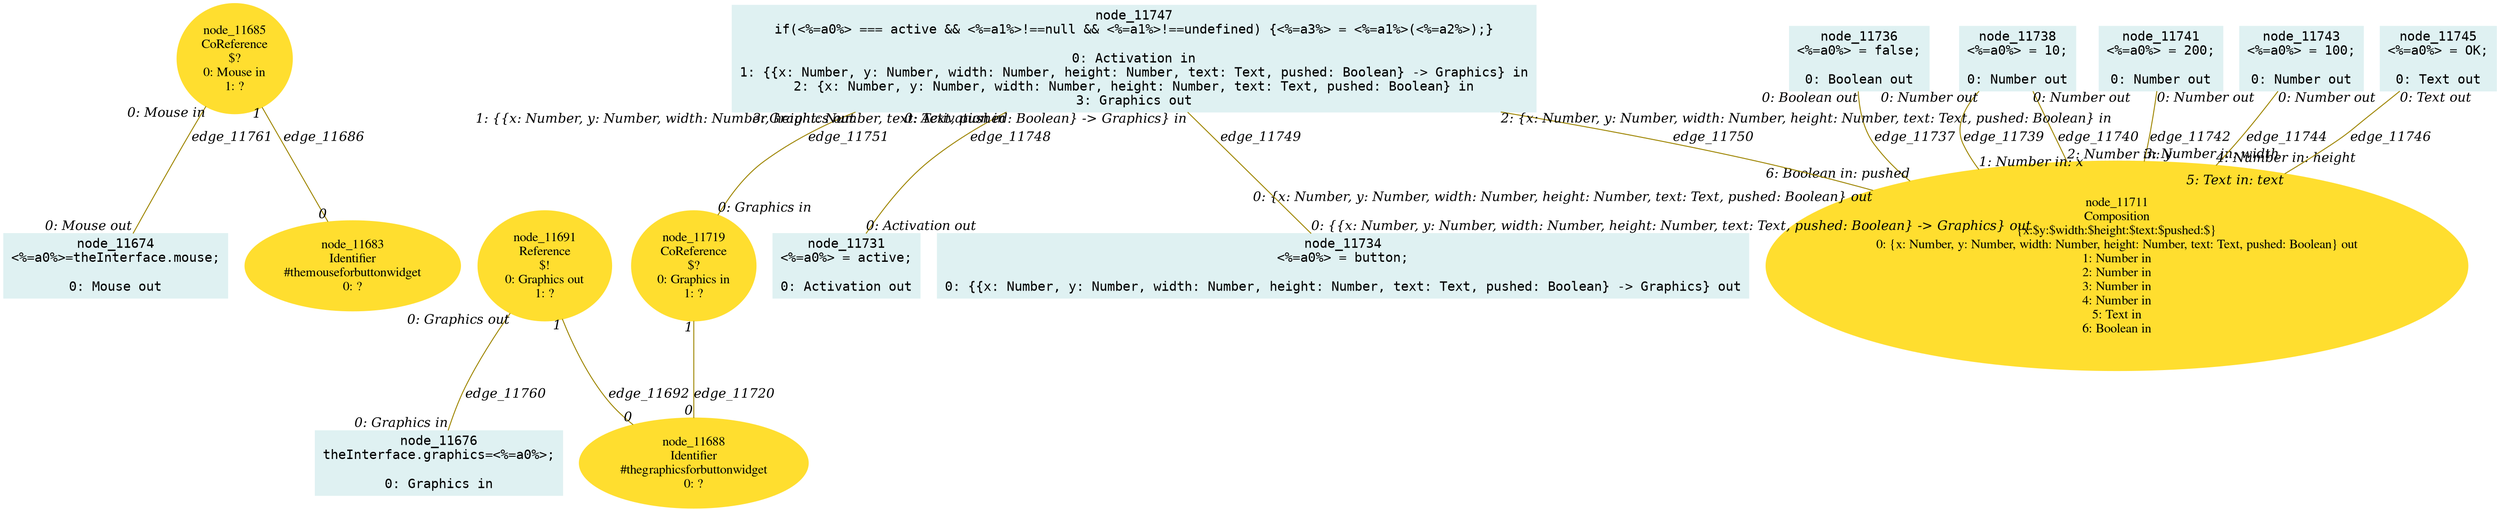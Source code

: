 digraph g{node_11674 [shape="box", style="filled", color="#dff1f2", fontname="Courier", label="node_11674
<%=a0%>=theInterface.mouse;

0: Mouse out" ]
node_11676 [shape="box", style="filled", color="#dff1f2", fontname="Courier", label="node_11676
theInterface.graphics=<%=a0%>;

0: Graphics in" ]
node_11683 [shape="ellipse", style="filled", color="#ffde2f", fontname="Times", label="node_11683
Identifier
#themouseforbuttonwidget
0: ?" ]
node_11685 [shape="ellipse", style="filled", color="#ffde2f", fontname="Times", label="node_11685
CoReference
$?
0: Mouse in
1: ?" ]
node_11688 [shape="ellipse", style="filled", color="#ffde2f", fontname="Times", label="node_11688
Identifier
#thegraphicsforbuttonwidget
0: ?" ]
node_11691 [shape="ellipse", style="filled", color="#ffde2f", fontname="Times", label="node_11691
Reference
$!
0: Graphics out
1: ?" ]
node_11711 [shape="ellipse", style="filled", color="#ffde2f", fontname="Times", label="node_11711
Composition
{x:$y:$width:$height:$text:$pushed:$}
0: {x: Number, y: Number, width: Number, height: Number, text: Text, pushed: Boolean} out
1: Number in
2: Number in
3: Number in
4: Number in
5: Text in
6: Boolean in" ]
node_11719 [shape="ellipse", style="filled", color="#ffde2f", fontname="Times", label="node_11719
CoReference
$?
0: Graphics in
1: ?" ]
node_11731 [shape="box", style="filled", color="#dff1f2", fontname="Courier", label="node_11731
<%=a0%> = active;

0: Activation out" ]
node_11734 [shape="box", style="filled", color="#dff1f2", fontname="Courier", label="node_11734
<%=a0%> = button;

0: {{x: Number, y: Number, width: Number, height: Number, text: Text, pushed: Boolean} -> Graphics} out" ]
node_11736 [shape="box", style="filled", color="#dff1f2", fontname="Courier", label="node_11736
<%=a0%> = false;

0: Boolean out" ]
node_11738 [shape="box", style="filled", color="#dff1f2", fontname="Courier", label="node_11738
<%=a0%> = 10;

0: Number out" ]
node_11741 [shape="box", style="filled", color="#dff1f2", fontname="Courier", label="node_11741
<%=a0%> = 200;

0: Number out" ]
node_11743 [shape="box", style="filled", color="#dff1f2", fontname="Courier", label="node_11743
<%=a0%> = 100;

0: Number out" ]
node_11745 [shape="box", style="filled", color="#dff1f2", fontname="Courier", label="node_11745
<%=a0%> = OK;

0: Text out" ]
node_11747 [shape="box", style="filled", color="#dff1f2", fontname="Courier", label="node_11747
if(<%=a0%> === active && <%=a1%>!==null && <%=a1%>!==undefined) {<%=a3%> = <%=a1%>(<%=a2%>);}

0: Activation in
1: {{x: Number, y: Number, width: Number, height: Number, text: Text, pushed: Boolean} -> Graphics} in
2: {x: Number, y: Number, width: Number, height: Number, text: Text, pushed: Boolean} in
3: Graphics out" ]
node_11685 -> node_11683 [dir=none, arrowHead=none, fontname="Times-Italic", arrowsize=1, color="#9d8400", label="edge_11686",  headlabel="0", taillabel="1" ]
node_11691 -> node_11688 [dir=none, arrowHead=none, fontname="Times-Italic", arrowsize=1, color="#9d8400", label="edge_11692",  headlabel="0", taillabel="1" ]
node_11719 -> node_11688 [dir=none, arrowHead=none, fontname="Times-Italic", arrowsize=1, color="#9d8400", label="edge_11720",  headlabel="0", taillabel="1" ]
node_11736 -> node_11711 [dir=none, arrowHead=none, fontname="Times-Italic", arrowsize=1, color="#9d8400", label="edge_11737",  headlabel="6: Boolean in: pushed", taillabel="0: Boolean out" ]
node_11738 -> node_11711 [dir=none, arrowHead=none, fontname="Times-Italic", arrowsize=1, color="#9d8400", label="edge_11739",  headlabel="1: Number in: x", taillabel="0: Number out" ]
node_11738 -> node_11711 [dir=none, arrowHead=none, fontname="Times-Italic", arrowsize=1, color="#9d8400", label="edge_11740",  headlabel="2: Number in: y", taillabel="0: Number out" ]
node_11741 -> node_11711 [dir=none, arrowHead=none, fontname="Times-Italic", arrowsize=1, color="#9d8400", label="edge_11742",  headlabel="3: Number in: width", taillabel="0: Number out" ]
node_11743 -> node_11711 [dir=none, arrowHead=none, fontname="Times-Italic", arrowsize=1, color="#9d8400", label="edge_11744",  headlabel="4: Number in: height", taillabel="0: Number out" ]
node_11745 -> node_11711 [dir=none, arrowHead=none, fontname="Times-Italic", arrowsize=1, color="#9d8400", label="edge_11746",  headlabel="5: Text in: text", taillabel="0: Text out" ]
node_11747 -> node_11731 [dir=none, arrowHead=none, fontname="Times-Italic", arrowsize=1, color="#9d8400", label="edge_11748",  headlabel="0: Activation out", taillabel="0: Activation in" ]
node_11747 -> node_11734 [dir=none, arrowHead=none, fontname="Times-Italic", arrowsize=1, color="#9d8400", label="edge_11749",  headlabel="0: {{x: Number, y: Number, width: Number, height: Number, text: Text, pushed: Boolean} -> Graphics} out", taillabel="1: {{x: Number, y: Number, width: Number, height: Number, text: Text, pushed: Boolean} -> Graphics} in" ]
node_11747 -> node_11711 [dir=none, arrowHead=none, fontname="Times-Italic", arrowsize=1, color="#9d8400", label="edge_11750",  headlabel="0: {x: Number, y: Number, width: Number, height: Number, text: Text, pushed: Boolean} out", taillabel="2: {x: Number, y: Number, width: Number, height: Number, text: Text, pushed: Boolean} in" ]
node_11747 -> node_11719 [dir=none, arrowHead=none, fontname="Times-Italic", arrowsize=1, color="#9d8400", label="edge_11751",  headlabel="0: Graphics in", taillabel="3: Graphics out" ]
node_11691 -> node_11676 [dir=none, arrowHead=none, fontname="Times-Italic", arrowsize=1, color="#9d8400", label="edge_11760",  headlabel="0: Graphics in", taillabel="0: Graphics out" ]
node_11685 -> node_11674 [dir=none, arrowHead=none, fontname="Times-Italic", arrowsize=1, color="#9d8400", label="edge_11761",  headlabel="0: Mouse out", taillabel="0: Mouse in" ]
}